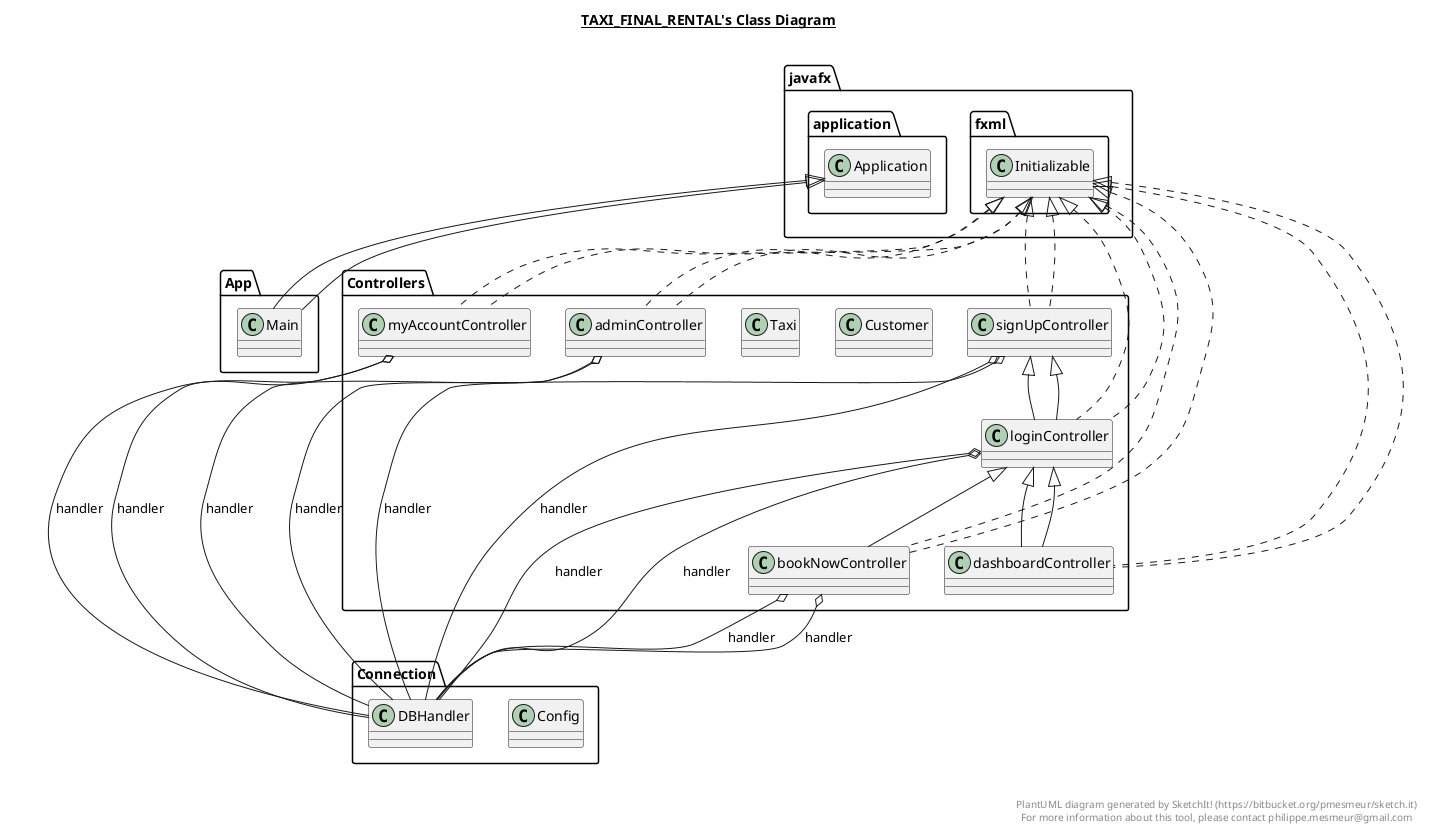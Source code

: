 @startuml

title __TAXI_FINAL_RENTAL's Class Diagram__\n

  namespace App {
    class App.Main {
    }
  }
  

  namespace App {
    class App.Main {
    }
  }
  

  namespace Connection {
    class Connection.Config {
    }
  }
  

  namespace Connection {
    class Connection.Config {
    }
  }
  

  namespace Connection {
    class Connection.DBHandler {
    }
  }
  

  namespace Connection {
    class Connection.DBHandler {
    }
  }
  

  namespace Controllers {
    class Controllers.Customer {
    }
  }
  

  namespace Controllers {
    class Controllers.Customer {
    }
  }
  

  namespace Controllers {
    class Controllers.Taxi {
    }
  }
  

  namespace Controllers {
    class Controllers.Taxi {
    }
  }
  

  namespace Controllers {
    class Controllers.adminController {
    }
  }
  

  namespace Controllers {
    class Controllers.adminController {
    }
  }
  

  namespace Controllers {
    class Controllers.bookNowController {
    }
  }
  

  namespace Controllers {
    class Controllers.bookNowController {
    }
  }
  

  namespace Controllers {
    class Controllers.dashboardController {
    }
  }
  

  namespace Controllers {
    class Controllers.dashboardController {
    }
  }
  

  namespace Controllers {
    class Controllers.loginController {
    }
  }
  

  namespace Controllers {
    class Controllers.loginController {
    }
  }
  

  namespace Controllers {
    class Controllers.myAccountController {
    }
  }
  

  namespace Controllers {
    class Controllers.myAccountController {
    }
  }
  

  namespace Controllers {
    class Controllers.signUpController {
    }
  }
  

  namespace Controllers {
    class Controllers.signUpController {
    }
  }
  

  App.Main -up-|> javafx.application.Application
  App.Main -up-|> javafx.application.Application
  Controllers.adminController .up.|> javafx.fxml.Initializable
  Controllers.adminController o-- Connection.DBHandler : handler
  Controllers.adminController .up.|> javafx.fxml.Initializable
  Controllers.adminController o-- Connection.DBHandler : handler
  Controllers.bookNowController .up.|> javafx.fxml.Initializable
  Controllers.bookNowController -up-|> Controllers.loginController
  Controllers.bookNowController o-- Connection.DBHandler : handler
  Controllers.bookNowController .up.|> javafx.fxml.Initializable
  Controllers.bookNowController o-- Connection.DBHandler : handler
  Controllers.dashboardController .up.|> javafx.fxml.Initializable
  Controllers.dashboardController -up-|> Controllers.loginController
  Controllers.dashboardController .up.|> javafx.fxml.Initializable
  Controllers.dashboardController -up-|> Controllers.loginController
  Controllers.loginController .up.|> javafx.fxml.Initializable
  Controllers.loginController -up-|> Controllers.signUpController
  Controllers.loginController o-- Connection.DBHandler : handler
  Controllers.loginController .up.|> javafx.fxml.Initializable
  Controllers.loginController -up-|> Controllers.signUpController
  Controllers.loginController o-- Connection.DBHandler : handler
  Controllers.myAccountController .up.|> javafx.fxml.Initializable
  Controllers.myAccountController o-- Connection.DBHandler : handler
  Controllers.myAccountController .up.|> javafx.fxml.Initializable
  Controllers.myAccountController o-- Connection.DBHandler : handler
  Controllers.signUpController .up.|> javafx.fxml.Initializable
  Controllers.signUpController o-- Connection.DBHandler : handler
  Controllers.signUpController .up.|> javafx.fxml.Initializable
  Controllers.signUpController o-- Connection.DBHandler : handler


right footer


PlantUML diagram generated by SketchIt! (https://bitbucket.org/pmesmeur/sketch.it)
For more information about this tool, please contact philippe.mesmeur@gmail.com
endfooter

@enduml
